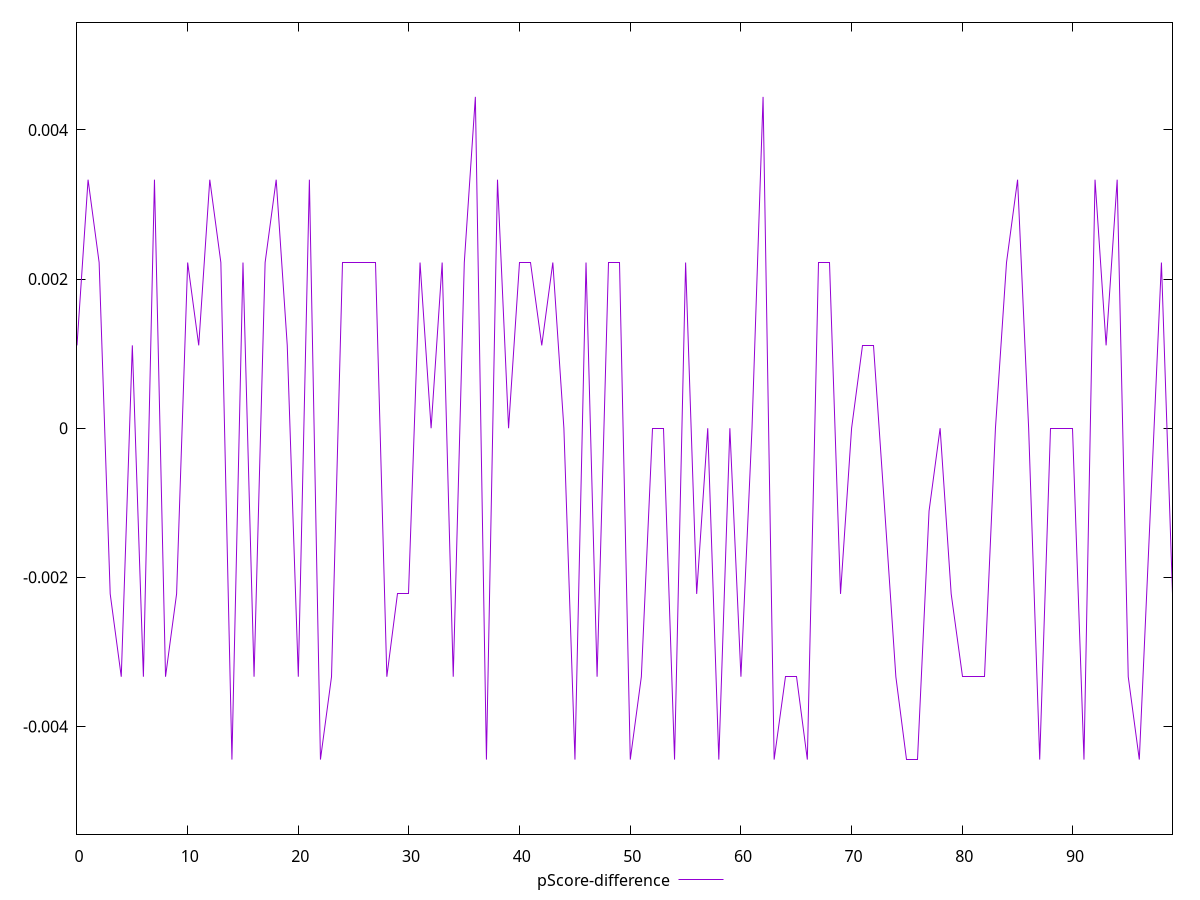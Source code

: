 reset

$pScoreDifference <<EOF
0 0.0011111111111110628
1 0.0033333333333332993
2 0.0022222222222222365
3 -0.0022222222222222365
4 -0.0033333333333334103
5 0.0011111111111110628
6 -0.0033333333333334103
7 0.0033333333333332993
8 -0.0033333333333334103
9 -0.0022222222222222365
10 0.0022222222222222365
11 0.0011111111111110628
12 0.0033333333333332993
13 0.0022222222222222365
14 -0.004444444444444362
15 0.0022222222222222365
16 -0.0033333333333334103
17 0.0022222222222222365
18 0.0033333333333332993
19 0.0011111111111110628
20 -0.0033333333333334103
21 0.0033333333333332993
22 -0.004444444444444362
23 -0.0033333333333334103
24 0.0022222222222222365
25 0.0022222222222222365
26 0.0022222222222222365
27 0.0022222222222222365
28 -0.0033333333333334103
29 -0.0022222222222222365
30 -0.0022222222222222365
31 0.0022222222222222365
32 0
33 0.0022222222222222365
34 -0.0033333333333334103
35 0.0022222222222222365
36 0.004444444444444473
37 -0.004444444444444362
38 0.0033333333333332993
39 0
40 0.0022222222222222365
41 0.0022222222222222365
42 0.0011111111111110628
43 0.0022222222222222365
44 0
45 -0.004444444444444362
46 0.0022222222222222365
47 -0.0033333333333334103
48 0.0022222222222222365
49 0.0022222222222222365
50 -0.004444444444444473
51 -0.0033333333333334103
52 0
53 0
54 -0.004444444444444362
55 0.0022222222222222365
56 -0.0022222222222222365
57 0
58 -0.004444444444444362
59 0
60 -0.0033333333333334103
61 0
62 0.004444444444444473
63 -0.004444444444444362
64 -0.0033333333333334103
65 -0.0033333333333332993
66 -0.004444444444444362
67 0.0022222222222222365
68 0.0022222222222222365
69 -0.0022222222222222365
70 0
71 0.0011111111111110628
72 0.0011111111111111738
73 -0.0011111111111110628
74 -0.0033333333333334103
75 -0.004444444444444362
76 -0.004444444444444473
77 -0.0011111111111110628
78 0
79 -0.0022222222222222365
80 -0.0033333333333334103
81 -0.0033333333333334103
82 -0.0033333333333334103
83 0
84 0.0022222222222222365
85 0.0033333333333332993
86 0
87 -0.004444444444444362
88 0
89 0
90 0
91 -0.004444444444444473
92 0.0033333333333332993
93 0.0011111111111110628
94 0.0033333333333332993
95 -0.0033333333333334103
96 -0.004444444444444362
97 -0.0011111111111110628
98 0.0022222222222222365
99 -0.0022222222222222365
EOF

set key outside below
set xrange [0:99]
set yrange [-0.005444444444444473:0.005444444444444473]
set trange [-0.005444444444444473:0.005444444444444473]
set terminal svg size 640, 500 enhanced background rgb 'white'
set output "reports/report_00030_2021-02-24T20-42-31.540Z/uses-http2/samples/music/pScore-difference/values.svg"

plot $pScoreDifference title "pScore-difference" with line

reset
